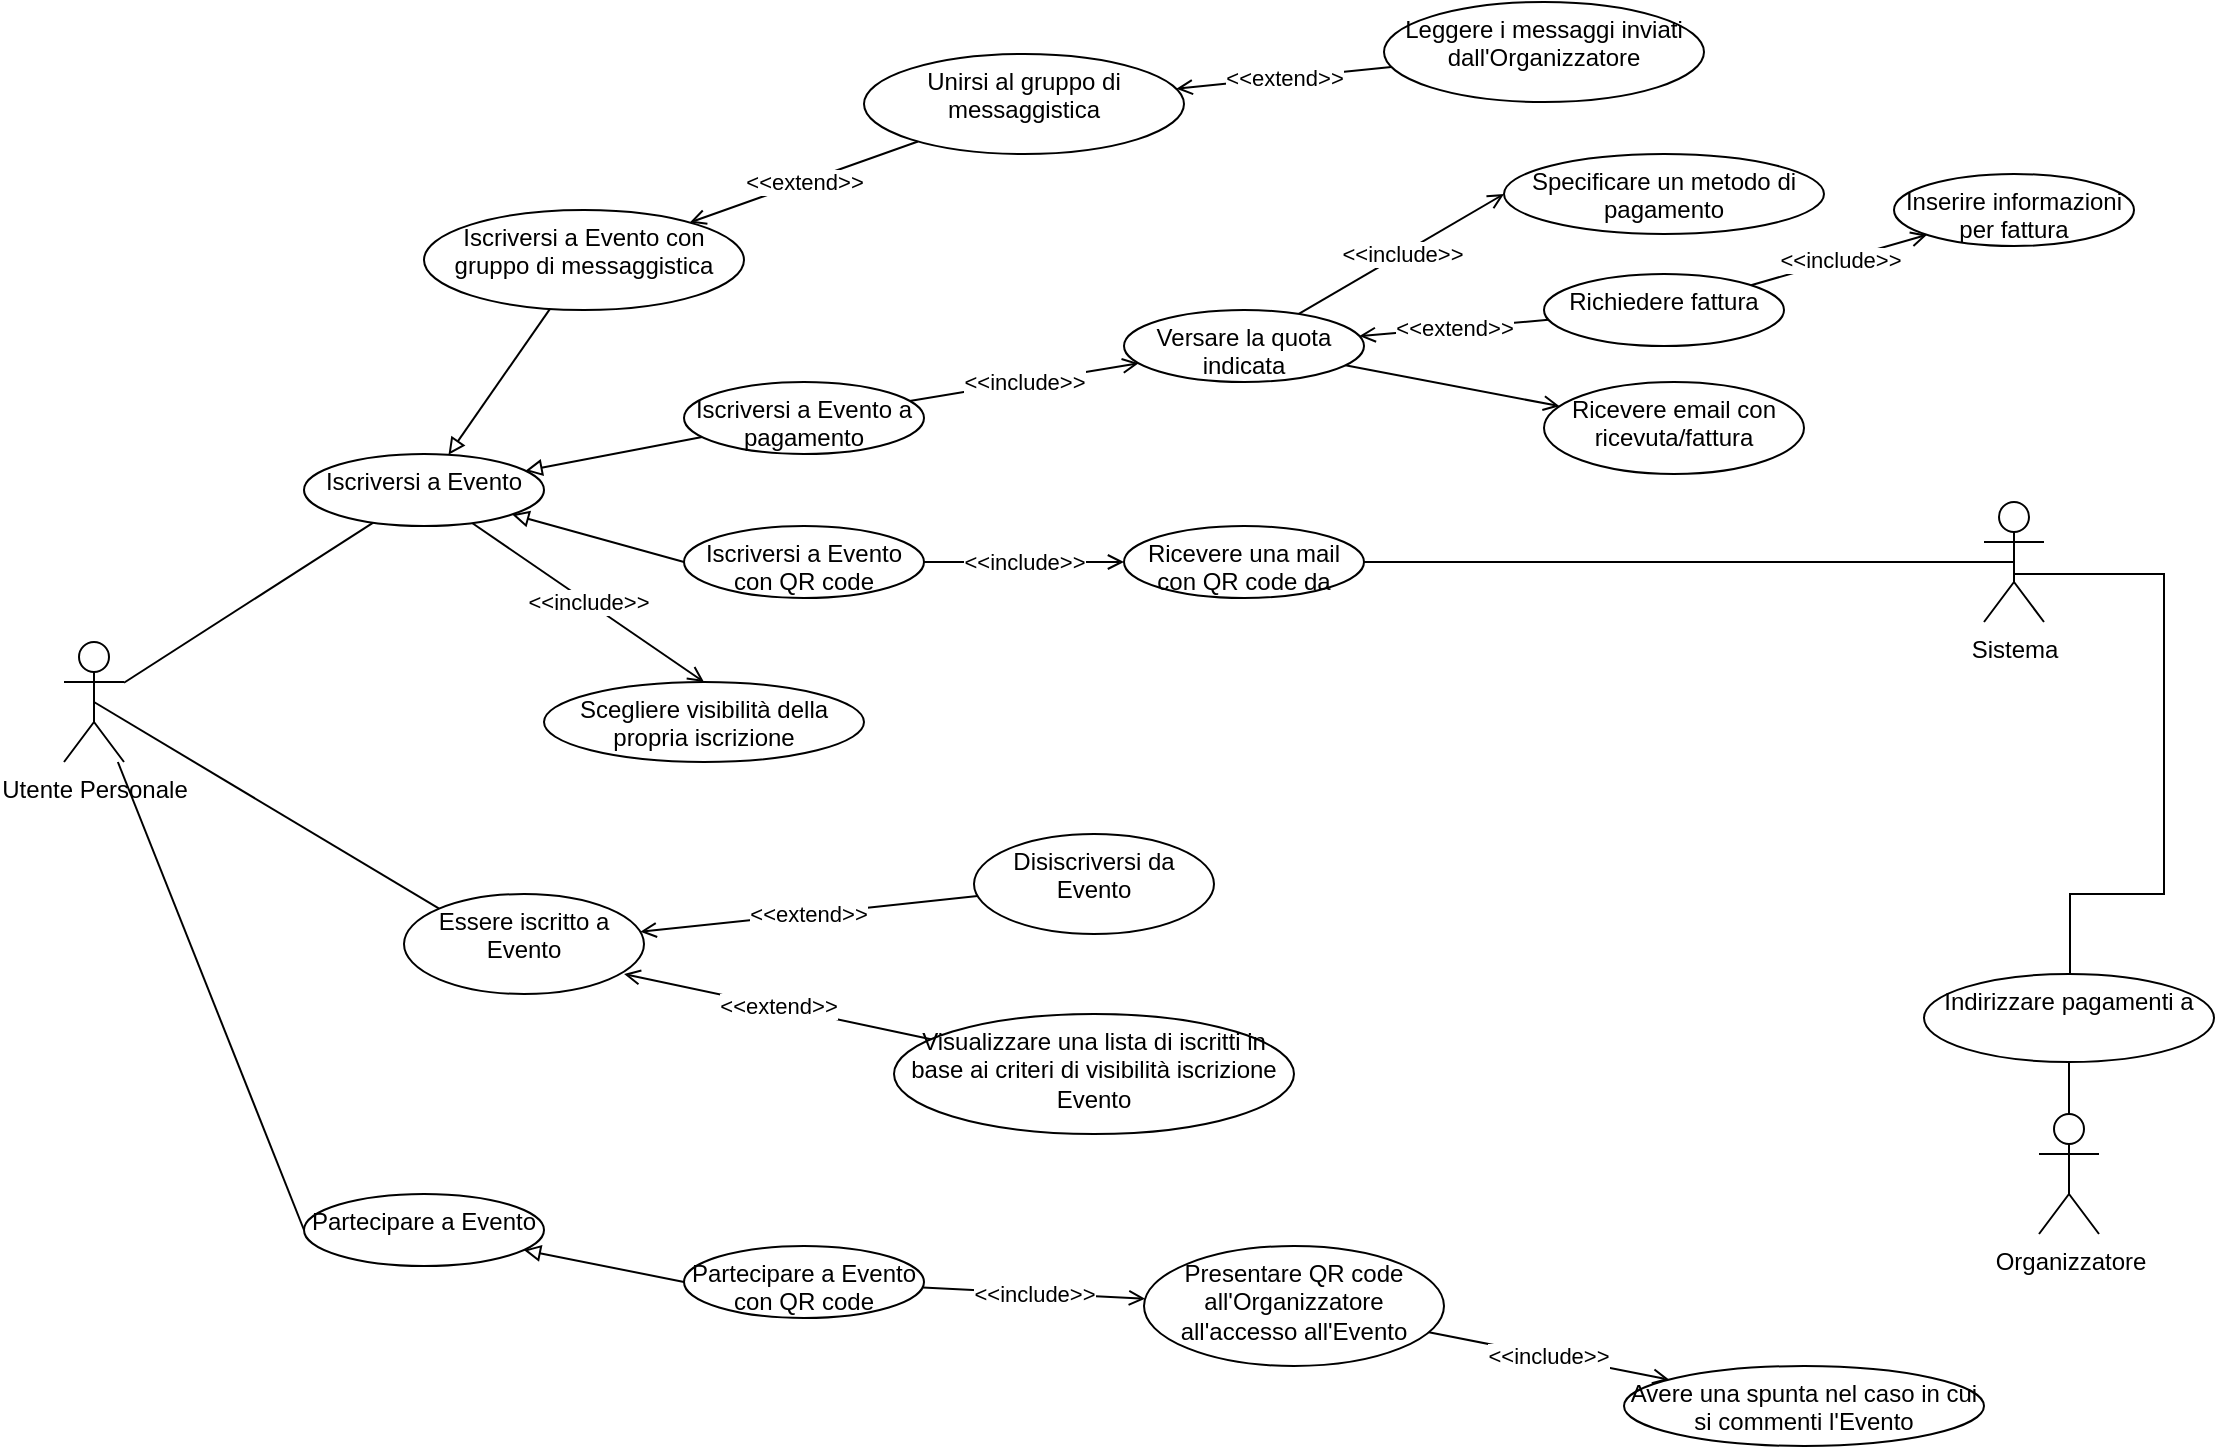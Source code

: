 <mxfile version="20.5.3" type="device"><diagram id="vK7V7w4DgrpfK2SYSPfQ" name="Page-1"><mxGraphModel dx="1426" dy="712" grid="1" gridSize="10" guides="1" tooltips="1" connect="1" arrows="1" fold="1" page="1" pageScale="1" pageWidth="1169" pageHeight="827" math="0" shadow="0"><root><mxCell id="0"/><mxCell id="1" parent="0"/><mxCell id="oSO0OU5fLL5DRtr9NipY-3" value="" style="rounded=0;orthogonalLoop=1;jettySize=auto;html=1;endArrow=none;endFill=0;" parent="1" source="oSO0OU5fLL5DRtr9NipY-1" target="oSO0OU5fLL5DRtr9NipY-2" edge="1"><mxGeometry relative="1" as="geometry"/></mxCell><mxCell id="oSO0OU5fLL5DRtr9NipY-17" style="edgeStyle=none;rounded=0;orthogonalLoop=1;jettySize=auto;html=1;entryX=0;entryY=0.5;entryDx=0;entryDy=0;endArrow=none;endFill=0;" parent="1" source="oSO0OU5fLL5DRtr9NipY-1" target="oSO0OU5fLL5DRtr9NipY-16" edge="1"><mxGeometry relative="1" as="geometry"/></mxCell><mxCell id="oSO0OU5fLL5DRtr9NipY-34" style="edgeStyle=none;rounded=0;orthogonalLoop=1;jettySize=auto;html=1;entryX=0;entryY=0;entryDx=0;entryDy=0;endArrow=none;endFill=0;exitX=0.5;exitY=0.5;exitDx=0;exitDy=0;exitPerimeter=0;" parent="1" source="oSO0OU5fLL5DRtr9NipY-1" target="oSO0OU5fLL5DRtr9NipY-33" edge="1"><mxGeometry relative="1" as="geometry"/></mxCell><mxCell id="oSO0OU5fLL5DRtr9NipY-1" value="Utente Personale" style="shape=umlActor;verticalLabelPosition=bottom;verticalAlign=top;html=1;outlineConnect=0;" parent="1" vertex="1"><mxGeometry x="70" y="384" width="30" height="60" as="geometry"/></mxCell><mxCell id="oSO0OU5fLL5DRtr9NipY-5" value="" style="edgeStyle=none;rounded=0;orthogonalLoop=1;jettySize=auto;html=1;endArrow=block;endFill=0;" parent="1" source="oSO0OU5fLL5DRtr9NipY-4" target="oSO0OU5fLL5DRtr9NipY-2" edge="1"><mxGeometry relative="1" as="geometry"/></mxCell><mxCell id="oSO0OU5fLL5DRtr9NipY-20" style="edgeStyle=none;rounded=0;orthogonalLoop=1;jettySize=auto;html=1;endArrow=block;endFill=0;exitX=0;exitY=0.5;exitDx=0;exitDy=0;" parent="1" source="oSO0OU5fLL5DRtr9NipY-19" target="oSO0OU5fLL5DRtr9NipY-2" edge="1"><mxGeometry relative="1" as="geometry"/></mxCell><mxCell id="oSO0OU5fLL5DRtr9NipY-32" value="&amp;lt;&amp;lt;include&amp;gt;&amp;gt;" style="edgeStyle=none;rounded=0;orthogonalLoop=1;jettySize=auto;html=1;entryX=0.5;entryY=0;entryDx=0;entryDy=0;endArrow=open;endFill=0;" parent="1" source="oSO0OU5fLL5DRtr9NipY-2" target="oSO0OU5fLL5DRtr9NipY-31" edge="1"><mxGeometry relative="1" as="geometry"/></mxCell><mxCell id="oSO0OU5fLL5DRtr9NipY-2" value="Iscriversi a Evento" style="ellipse;whiteSpace=wrap;html=1;verticalAlign=top;" parent="1" vertex="1"><mxGeometry x="190" y="290" width="120" height="36" as="geometry"/></mxCell><mxCell id="oSO0OU5fLL5DRtr9NipY-9" value="&amp;lt;&amp;lt;include&amp;gt;&amp;gt;" style="edgeStyle=none;rounded=0;orthogonalLoop=1;jettySize=auto;html=1;endArrow=open;endFill=0;" parent="1" source="oSO0OU5fLL5DRtr9NipY-4" target="oSO0OU5fLL5DRtr9NipY-8" edge="1"><mxGeometry relative="1" as="geometry"/></mxCell><mxCell id="oSO0OU5fLL5DRtr9NipY-4" value="Iscriversi a Evento a pagamento" style="ellipse;whiteSpace=wrap;html=1;verticalAlign=top;" parent="1" vertex="1"><mxGeometry x="380" y="254" width="120" height="36" as="geometry"/></mxCell><mxCell id="oSO0OU5fLL5DRtr9NipY-13" value="&amp;lt;&amp;lt;include&amp;gt;&amp;gt;" style="edgeStyle=none;rounded=0;orthogonalLoop=1;jettySize=auto;html=1;endArrow=open;endFill=0;" parent="1" source="oSO0OU5fLL5DRtr9NipY-6" target="oSO0OU5fLL5DRtr9NipY-12" edge="1"><mxGeometry relative="1" as="geometry"/></mxCell><mxCell id="oSO0OU5fLL5DRtr9NipY-6" value="Partecipare a Evento con QR code" style="ellipse;whiteSpace=wrap;html=1;verticalAlign=top;" parent="1" vertex="1"><mxGeometry x="380" y="686" width="120" height="36" as="geometry"/></mxCell><mxCell id="oSO0OU5fLL5DRtr9NipY-11" value="&amp;lt;&amp;lt;include&amp;gt;&amp;gt;" style="edgeStyle=none;rounded=0;orthogonalLoop=1;jettySize=auto;html=1;entryX=0;entryY=0.5;entryDx=0;entryDy=0;endArrow=open;endFill=0;" parent="1" source="oSO0OU5fLL5DRtr9NipY-8" target="oSO0OU5fLL5DRtr9NipY-10" edge="1"><mxGeometry relative="1" as="geometry"/></mxCell><mxCell id="ECzgjb4Qc9drkgBTulBL-2" value="&amp;lt;&amp;lt;extend&amp;gt;&amp;gt;" style="rounded=0;orthogonalLoop=1;jettySize=auto;html=1;endArrow=open;endFill=0;" parent="1" source="ECzgjb4Qc9drkgBTulBL-1" target="oSO0OU5fLL5DRtr9NipY-8" edge="1"><mxGeometry relative="1" as="geometry"/></mxCell><mxCell id="ECzgjb4Qc9drkgBTulBL-6" value="" style="edgeStyle=none;rounded=0;orthogonalLoop=1;jettySize=auto;html=1;endArrow=open;endFill=0;" parent="1" source="oSO0OU5fLL5DRtr9NipY-8" target="ECzgjb4Qc9drkgBTulBL-5" edge="1"><mxGeometry relative="1" as="geometry"/></mxCell><mxCell id="oSO0OU5fLL5DRtr9NipY-8" value="Versare la quota indicata" style="ellipse;whiteSpace=wrap;html=1;verticalAlign=top;" parent="1" vertex="1"><mxGeometry x="600" y="218" width="120" height="36" as="geometry"/></mxCell><mxCell id="oSO0OU5fLL5DRtr9NipY-10" value="Specificare un metodo di pagamento" style="ellipse;whiteSpace=wrap;html=1;verticalAlign=top;" parent="1" vertex="1"><mxGeometry x="790" y="140" width="160" height="40" as="geometry"/></mxCell><mxCell id="oSO0OU5fLL5DRtr9NipY-15" value="&amp;lt;&amp;lt;include&amp;gt;&amp;gt;" style="edgeStyle=none;rounded=0;orthogonalLoop=1;jettySize=auto;html=1;endArrow=open;endFill=0;" parent="1" source="oSO0OU5fLL5DRtr9NipY-12" target="oSO0OU5fLL5DRtr9NipY-14" edge="1"><mxGeometry relative="1" as="geometry"/></mxCell><mxCell id="oSO0OU5fLL5DRtr9NipY-12" value="Presentare QR code all'Organizzatore all'accesso all'Evento" style="ellipse;whiteSpace=wrap;html=1;verticalAlign=top;" parent="1" vertex="1"><mxGeometry x="610" y="686" width="150" height="60" as="geometry"/></mxCell><mxCell id="oSO0OU5fLL5DRtr9NipY-14" value="Avere una spunta nel caso in cui si commenti l'Evento" style="ellipse;whiteSpace=wrap;html=1;verticalAlign=top;" parent="1" vertex="1"><mxGeometry x="850" y="746" width="180" height="40" as="geometry"/></mxCell><mxCell id="oSO0OU5fLL5DRtr9NipY-18" style="edgeStyle=none;rounded=0;orthogonalLoop=1;jettySize=auto;html=1;endArrow=block;endFill=0;exitX=0;exitY=0.5;exitDx=0;exitDy=0;" parent="1" source="oSO0OU5fLL5DRtr9NipY-6" target="oSO0OU5fLL5DRtr9NipY-16" edge="1"><mxGeometry relative="1" as="geometry"/></mxCell><mxCell id="oSO0OU5fLL5DRtr9NipY-16" value="Partecipare a Evento" style="ellipse;whiteSpace=wrap;html=1;verticalAlign=top;" parent="1" vertex="1"><mxGeometry x="190" y="660" width="120" height="36" as="geometry"/></mxCell><mxCell id="oSO0OU5fLL5DRtr9NipY-19" value="Iscriversi a Evento con QR code" style="ellipse;whiteSpace=wrap;html=1;verticalAlign=top;" parent="1" vertex="1"><mxGeometry x="380" y="326" width="120" height="36" as="geometry"/></mxCell><mxCell id="oSO0OU5fLL5DRtr9NipY-22" value="&amp;lt;&amp;lt;include&amp;gt;&amp;gt;" style="edgeStyle=none;rounded=0;orthogonalLoop=1;jettySize=auto;html=1;endArrow=open;endFill=0;" parent="1" source="oSO0OU5fLL5DRtr9NipY-19" target="oSO0OU5fLL5DRtr9NipY-21" edge="1"><mxGeometry relative="1" as="geometry"/></mxCell><mxCell id="oSO0OU5fLL5DRtr9NipY-24" style="edgeStyle=none;rounded=0;orthogonalLoop=1;jettySize=auto;html=1;entryX=0.5;entryY=0.5;entryDx=0;entryDy=0;entryPerimeter=0;endArrow=none;endFill=0;" parent="1" source="oSO0OU5fLL5DRtr9NipY-21" target="oSO0OU5fLL5DRtr9NipY-23" edge="1"><mxGeometry relative="1" as="geometry"/></mxCell><mxCell id="oSO0OU5fLL5DRtr9NipY-21" value="Ricevere una mail con QR code da" style="ellipse;whiteSpace=wrap;html=1;verticalAlign=top;" parent="1" vertex="1"><mxGeometry x="600" y="326" width="120" height="36" as="geometry"/></mxCell><mxCell id="QE8cy6hKMKHWwT3ygOGF-10" style="edgeStyle=orthogonalEdgeStyle;rounded=0;orthogonalLoop=1;jettySize=auto;html=1;entryX=0.5;entryY=0;entryDx=0;entryDy=0;endArrow=none;endFill=0;exitX=0.5;exitY=0.5;exitDx=0;exitDy=0;exitPerimeter=0;" parent="1" source="oSO0OU5fLL5DRtr9NipY-23" target="QE8cy6hKMKHWwT3ygOGF-2" edge="1"><mxGeometry relative="1" as="geometry"><Array as="points"><mxPoint x="1045" y="350"/><mxPoint x="1120" y="350"/><mxPoint x="1120" y="510"/><mxPoint x="1073" y="510"/><mxPoint x="1073" y="550"/></Array></mxGeometry></mxCell><mxCell id="oSO0OU5fLL5DRtr9NipY-23" value="Sistema" style="shape=umlActor;verticalLabelPosition=bottom;verticalAlign=top;html=1;outlineConnect=0;" parent="1" vertex="1"><mxGeometry x="1030" y="314" width="30" height="60" as="geometry"/></mxCell><mxCell id="oSO0OU5fLL5DRtr9NipY-26" value="" style="edgeStyle=none;rounded=0;orthogonalLoop=1;jettySize=auto;html=1;endArrow=block;endFill=0;" parent="1" source="oSO0OU5fLL5DRtr9NipY-25" target="oSO0OU5fLL5DRtr9NipY-2" edge="1"><mxGeometry relative="1" as="geometry"/></mxCell><mxCell id="oSO0OU5fLL5DRtr9NipY-25" value="Iscriversi a Evento con gruppo di messaggistica" style="ellipse;whiteSpace=wrap;html=1;verticalAlign=top;" parent="1" vertex="1"><mxGeometry x="250" y="168" width="160" height="50" as="geometry"/></mxCell><mxCell id="oSO0OU5fLL5DRtr9NipY-28" value="&amp;lt;&amp;lt;extend&amp;gt;&amp;gt;" style="edgeStyle=none;rounded=0;orthogonalLoop=1;jettySize=auto;html=1;endArrow=open;endFill=0;" parent="1" source="oSO0OU5fLL5DRtr9NipY-27" target="oSO0OU5fLL5DRtr9NipY-25" edge="1"><mxGeometry relative="1" as="geometry"/></mxCell><mxCell id="oSO0OU5fLL5DRtr9NipY-30" value="&amp;lt;&amp;lt;extend&amp;gt;&amp;gt;" style="edgeStyle=none;rounded=0;orthogonalLoop=1;jettySize=auto;html=1;endArrow=open;endFill=0;" parent="1" source="oSO0OU5fLL5DRtr9NipY-29" target="oSO0OU5fLL5DRtr9NipY-27" edge="1"><mxGeometry relative="1" as="geometry"/></mxCell><mxCell id="oSO0OU5fLL5DRtr9NipY-27" value="Unirsi al gruppo di messaggistica" style="ellipse;whiteSpace=wrap;html=1;verticalAlign=top;" parent="1" vertex="1"><mxGeometry x="470" y="90" width="160" height="50" as="geometry"/></mxCell><mxCell id="oSO0OU5fLL5DRtr9NipY-29" value="Leggere i messaggi inviati dall'Organizzatore" style="ellipse;whiteSpace=wrap;html=1;verticalAlign=top;" parent="1" vertex="1"><mxGeometry x="730" y="64" width="160" height="50" as="geometry"/></mxCell><mxCell id="oSO0OU5fLL5DRtr9NipY-31" value="Scegliere visibilità della propria iscrizione" style="ellipse;whiteSpace=wrap;html=1;verticalAlign=top;" parent="1" vertex="1"><mxGeometry x="310" y="404" width="160" height="40" as="geometry"/></mxCell><mxCell id="oSO0OU5fLL5DRtr9NipY-36" value="&amp;lt;&amp;lt;extend&amp;gt;&amp;gt;" style="edgeStyle=none;rounded=0;orthogonalLoop=1;jettySize=auto;html=1;endArrow=open;endFill=0;" parent="1" source="oSO0OU5fLL5DRtr9NipY-35" target="oSO0OU5fLL5DRtr9NipY-33" edge="1"><mxGeometry relative="1" as="geometry"/></mxCell><mxCell id="oSO0OU5fLL5DRtr9NipY-33" value="Essere iscritto a Evento" style="ellipse;whiteSpace=wrap;html=1;verticalAlign=top;" parent="1" vertex="1"><mxGeometry x="240" y="510" width="120" height="50" as="geometry"/></mxCell><mxCell id="oSO0OU5fLL5DRtr9NipY-35" value="Disiscriversi da Evento" style="ellipse;whiteSpace=wrap;html=1;verticalAlign=top;" parent="1" vertex="1"><mxGeometry x="525" y="480" width="120" height="50" as="geometry"/></mxCell><mxCell id="oSO0OU5fLL5DRtr9NipY-38" value="&amp;lt;&amp;lt;extend&amp;gt;&amp;gt;" style="edgeStyle=none;rounded=0;orthogonalLoop=1;jettySize=auto;html=1;entryX=0.917;entryY=0.8;entryDx=0;entryDy=0;entryPerimeter=0;endArrow=open;endFill=0;" parent="1" source="oSO0OU5fLL5DRtr9NipY-37" target="oSO0OU5fLL5DRtr9NipY-33" edge="1"><mxGeometry relative="1" as="geometry"/></mxCell><mxCell id="oSO0OU5fLL5DRtr9NipY-37" value="Visualizzare una lista di iscritti in base ai criteri di visibilità iscrizione Evento" style="ellipse;whiteSpace=wrap;html=1;verticalAlign=top;" parent="1" vertex="1"><mxGeometry x="485" y="570" width="200" height="60" as="geometry"/></mxCell><mxCell id="QE8cy6hKMKHWwT3ygOGF-2" value="Indirizzare pagamenti a" style="ellipse;whiteSpace=wrap;html=1;verticalAlign=top;" parent="1" vertex="1"><mxGeometry x="1000" y="550" width="145" height="44" as="geometry"/></mxCell><mxCell id="QE8cy6hKMKHWwT3ygOGF-11" value="" style="edgeStyle=orthogonalEdgeStyle;rounded=0;orthogonalLoop=1;jettySize=auto;html=1;endArrow=none;endFill=0;" parent="1" source="QE8cy6hKMKHWwT3ygOGF-4" target="QE8cy6hKMKHWwT3ygOGF-2" edge="1"><mxGeometry relative="1" as="geometry"/></mxCell><mxCell id="QE8cy6hKMKHWwT3ygOGF-4" value="Organizzatore" style="shape=umlActor;verticalLabelPosition=bottom;verticalAlign=top;html=1;outlineConnect=0;" parent="1" vertex="1"><mxGeometry x="1057.5" y="620" width="30" height="60" as="geometry"/></mxCell><mxCell id="ECzgjb4Qc9drkgBTulBL-4" value="&amp;lt;&amp;lt;include&amp;gt;&amp;gt;" style="edgeStyle=none;rounded=0;orthogonalLoop=1;jettySize=auto;html=1;endArrow=open;endFill=0;" parent="1" source="ECzgjb4Qc9drkgBTulBL-1" target="ECzgjb4Qc9drkgBTulBL-3" edge="1"><mxGeometry relative="1" as="geometry"/></mxCell><mxCell id="ECzgjb4Qc9drkgBTulBL-1" value="Richiedere fattura" style="ellipse;whiteSpace=wrap;html=1;verticalAlign=top;" parent="1" vertex="1"><mxGeometry x="810" y="200" width="120" height="36" as="geometry"/></mxCell><mxCell id="ECzgjb4Qc9drkgBTulBL-3" value="Inserire informazioni per fattura" style="ellipse;whiteSpace=wrap;html=1;verticalAlign=top;" parent="1" vertex="1"><mxGeometry x="985" y="150" width="120" height="36" as="geometry"/></mxCell><mxCell id="ECzgjb4Qc9drkgBTulBL-5" value="Ricevere email con ricevuta/fattura" style="ellipse;whiteSpace=wrap;html=1;verticalAlign=top;" parent="1" vertex="1"><mxGeometry x="810" y="254" width="130" height="46" as="geometry"/></mxCell></root></mxGraphModel></diagram></mxfile>